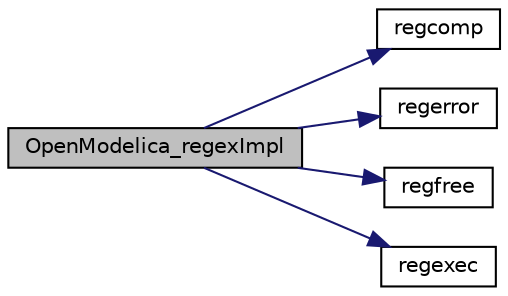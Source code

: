 digraph "OpenModelica_regexImpl"
{
  edge [fontname="Helvetica",fontsize="10",labelfontname="Helvetica",labelfontsize="10"];
  node [fontname="Helvetica",fontsize="10",shape=record];
  rankdir="LR";
  Node7 [label="OpenModelica_regexImpl",height=0.2,width=0.4,color="black", fillcolor="grey75", style="filled", fontcolor="black"];
  Node7 -> Node8 [color="midnightblue",fontsize="10",style="solid",fontname="Helvetica"];
  Node8 [label="regcomp",height=0.2,width=0.4,color="black", fillcolor="white", style="filled",URL="$dc/d08/gkregex_8h.html#a430f0c9389ac6c08be2286257691317b"];
  Node7 -> Node9 [color="midnightblue",fontsize="10",style="solid",fontname="Helvetica"];
  Node9 [label="regerror",height=0.2,width=0.4,color="black", fillcolor="white", style="filled",URL="$dc/d08/gkregex_8h.html#a0284fc25f2802396427939f37caccc1c"];
  Node7 -> Node10 [color="midnightblue",fontsize="10",style="solid",fontname="Helvetica"];
  Node10 [label="regfree",height=0.2,width=0.4,color="black", fillcolor="white", style="filled",URL="$dc/d08/gkregex_8h.html#a87e79b6d048a32ffbfdb234c4166e769"];
  Node7 -> Node11 [color="midnightblue",fontsize="10",style="solid",fontname="Helvetica"];
  Node11 [label="regexec",height=0.2,width=0.4,color="black", fillcolor="white", style="filled",URL="$dc/d08/gkregex_8h.html#a179877eb45bb29da01e5101325554d73"];
}
